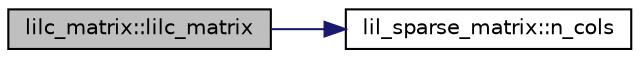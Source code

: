 digraph G
{
  edge [fontname="Helvetica",fontsize="10",labelfontname="Helvetica",labelfontsize="10"];
  node [fontname="Helvetica",fontsize="10",shape=record];
  rankdir="LR";
  Node1 [label="lilc_matrix::lilc_matrix",height=0.2,width=0.4,color="black", fillcolor="grey75", style="filled" fontcolor="black"];
  Node1 -> Node2 [color="midnightblue",fontsize="10",style="solid",fontname="Helvetica"];
  Node2 [label="lil_sparse_matrix::n_cols",height=0.2,width=0.4,color="black", fillcolor="white", style="filled",URL="$classlil__sparse__matrix.html#ac88631204bcf7c9a223fb082a7d0cd3d"];
}
